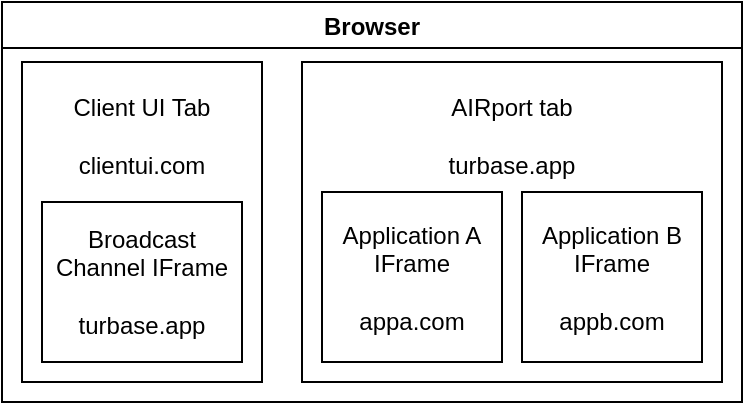 <mxfile version="20.1.3" type="device"><diagram id="WSI001YLP9vvVvGFJbUk" name="Page-1"><mxGraphModel dx="946" dy="564" grid="1" gridSize="10" guides="1" tooltips="1" connect="1" arrows="1" fold="1" page="1" pageScale="1" pageWidth="850" pageHeight="1100" math="0" shadow="0"><root><mxCell id="0"/><mxCell id="1" parent="0"/><mxCell id="XdHoiPQUfzm5KeKoZupg-1" value="Browser" style="swimlane;" vertex="1" parent="1"><mxGeometry width="370" height="200" as="geometry"/></mxCell><mxCell id="XdHoiPQUfzm5KeKoZupg-6" value="AIRport tab&lt;br&gt;&lt;br&gt;turbase.app&lt;br&gt;&lt;br&gt;&lt;br&gt;&lt;br&gt;&lt;br&gt;&lt;br&gt;&lt;br&gt;" style="rounded=0;whiteSpace=wrap;html=1;" vertex="1" parent="XdHoiPQUfzm5KeKoZupg-1"><mxGeometry x="150" y="30" width="210" height="160" as="geometry"/></mxCell><mxCell id="XdHoiPQUfzm5KeKoZupg-7" value="Application A&lt;br&gt;IFrame&lt;br&gt;&lt;br&gt;appa.com" style="rounded=0;whiteSpace=wrap;html=1;" vertex="1" parent="XdHoiPQUfzm5KeKoZupg-1"><mxGeometry x="160" y="95" width="90" height="85" as="geometry"/></mxCell><mxCell id="XdHoiPQUfzm5KeKoZupg-8" value="Application B&lt;br&gt;IFrame&lt;br&gt;&lt;br&gt;appb.com" style="rounded=0;whiteSpace=wrap;html=1;" vertex="1" parent="XdHoiPQUfzm5KeKoZupg-1"><mxGeometry x="260" y="95" width="90" height="85" as="geometry"/></mxCell><mxCell id="XdHoiPQUfzm5KeKoZupg-9" value="Client UI Tab&lt;br&gt;&lt;br&gt;clientui.com&lt;br&gt;&lt;br&gt;&lt;br&gt;&lt;br&gt;&lt;br&gt;&lt;br&gt;&lt;br&gt;" style="rounded=0;whiteSpace=wrap;html=1;" vertex="1" parent="XdHoiPQUfzm5KeKoZupg-1"><mxGeometry x="10" y="30" width="120" height="160" as="geometry"/></mxCell><mxCell id="XdHoiPQUfzm5KeKoZupg-5" value="Broadcast Channel IFrame&lt;br&gt;&lt;br&gt;turbase.app" style="rounded=0;whiteSpace=wrap;html=1;" vertex="1" parent="XdHoiPQUfzm5KeKoZupg-1"><mxGeometry x="20" y="100" width="100" height="80" as="geometry"/></mxCell></root></mxGraphModel></diagram></mxfile>